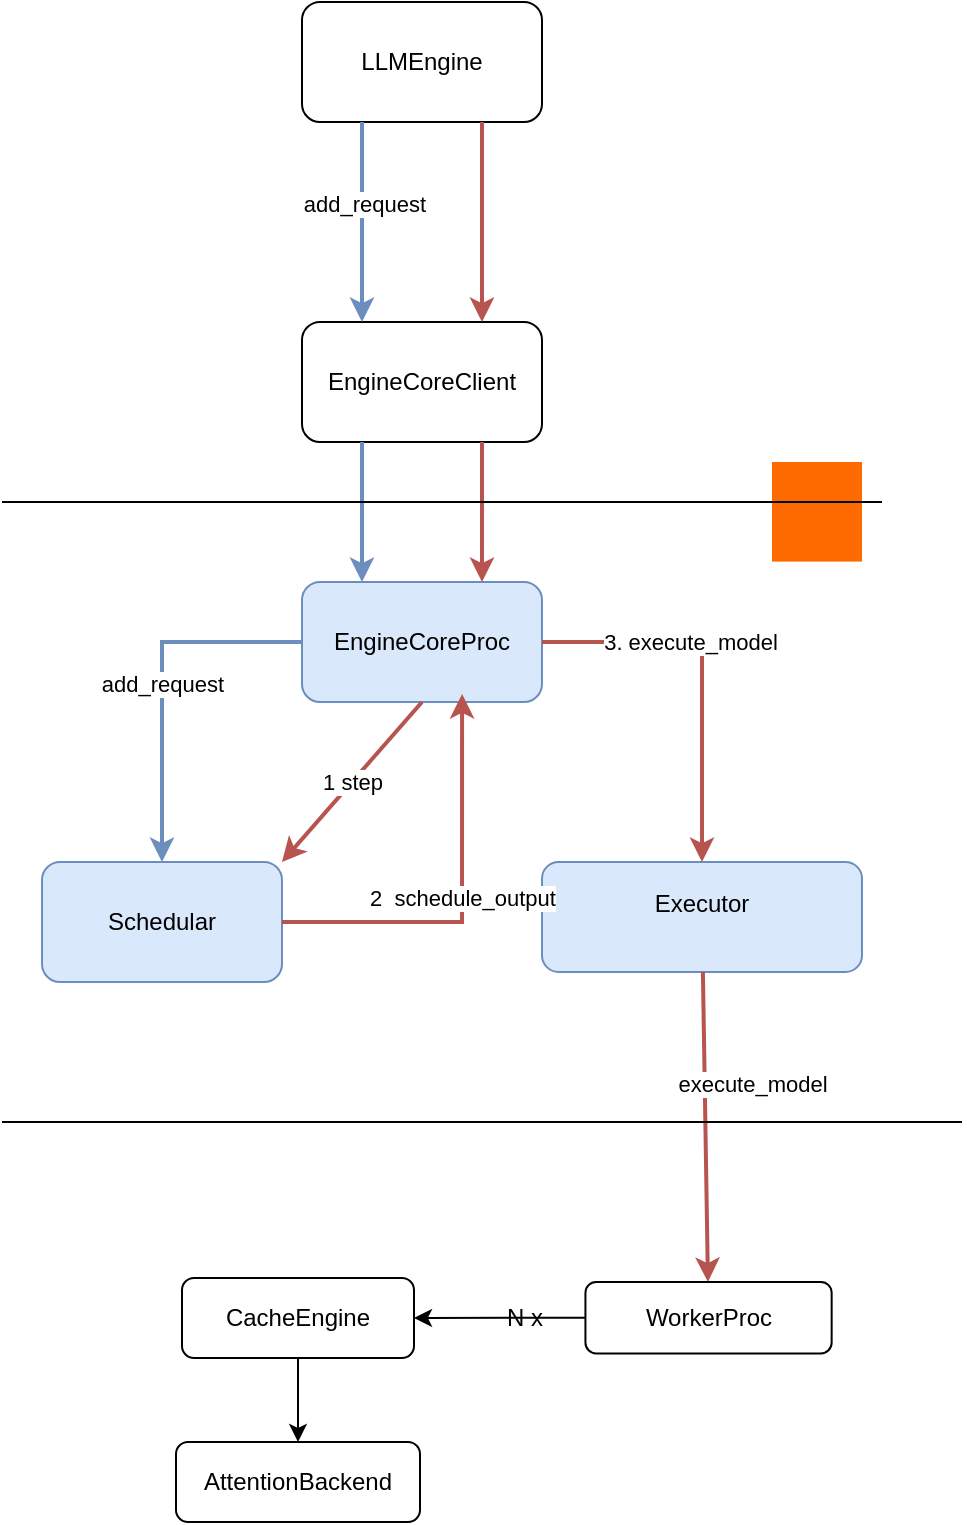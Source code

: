 <mxfile version="26.0.16" pages="2">
  <diagram id="apeP23jsynFM3OqLDiB0" name="architect">
    <mxGraphModel dx="1823" dy="751" grid="1" gridSize="10" guides="1" tooltips="1" connect="1" arrows="1" fold="1" page="1" pageScale="1" pageWidth="827" pageHeight="1169" math="0" shadow="0">
      <root>
        <mxCell id="0" />
        <mxCell id="1" parent="0" />
        <mxCell id="-815vCcFMifysQOW950K-1" value="LLMEngine" style="rounded=1;whiteSpace=wrap;html=1;" vertex="1" parent="1">
          <mxGeometry x="70" y="170" width="120" height="60" as="geometry" />
        </mxCell>
        <mxCell id="-815vCcFMifysQOW950K-2" value="EngineCoreClient" style="rounded=1;whiteSpace=wrap;html=1;" vertex="1" parent="1">
          <mxGeometry x="70" y="330" width="120" height="60" as="geometry" />
        </mxCell>
        <mxCell id="-815vCcFMifysQOW950K-3" value="EngineCoreProc" style="rounded=1;whiteSpace=wrap;html=1;fillColor=#dae8fc;strokeColor=#6c8ebf;" vertex="1" parent="1">
          <mxGeometry x="70" y="460" width="120" height="60" as="geometry" />
        </mxCell>
        <mxCell id="-815vCcFMifysQOW950K-4" value="Executor&lt;div&gt;&lt;br/&gt;&lt;/div&gt;" style="rounded=1;whiteSpace=wrap;html=1;fillColor=#dae8fc;strokeColor=#6c8ebf;" vertex="1" parent="1">
          <mxGeometry x="190" y="600" width="160" height="55" as="geometry" />
        </mxCell>
        <mxCell id="-815vCcFMifysQOW950K-5" value="Schedular" style="rounded=1;whiteSpace=wrap;html=1;fillColor=#dae8fc;strokeColor=#6c8ebf;" vertex="1" parent="1">
          <mxGeometry x="-60" y="600" width="120" height="60" as="geometry" />
        </mxCell>
        <mxCell id="-815vCcFMifysQOW950K-6" value="" style="endArrow=classic;html=1;rounded=0;strokeWidth=2;fillColor=#f8cecc;strokeColor=#b85450;" edge="1" parent="1" source="-815vCcFMifysQOW950K-3" target="-815vCcFMifysQOW950K-4">
          <mxGeometry width="50" height="50" relative="1" as="geometry">
            <mxPoint x="160" y="480" as="sourcePoint" />
            <mxPoint x="210" y="430" as="targetPoint" />
            <Array as="points">
              <mxPoint x="270" y="490" />
            </Array>
          </mxGeometry>
        </mxCell>
        <mxCell id="-815vCcFMifysQOW950K-36" value="3. execute_model" style="edgeLabel;html=1;align=center;verticalAlign=middle;resizable=0;points=[];" vertex="1" connectable="0" parent="-815vCcFMifysQOW950K-6">
          <mxGeometry x="-0.226" relative="1" as="geometry">
            <mxPoint as="offset" />
          </mxGeometry>
        </mxCell>
        <mxCell id="-815vCcFMifysQOW950K-14" value="" style="ellipse;whiteSpace=wrap;html=1;align=center;aspect=fixed;fillColor=none;strokeColor=none;resizable=0;perimeter=centerPerimeter;rotatable=0;allowArrows=0;points=[];outlineConnect=1;" vertex="1" parent="1">
          <mxGeometry x="180" y="340" width="10" height="10" as="geometry" />
        </mxCell>
        <mxCell id="-815vCcFMifysQOW950K-19" value="" style="endArrow=classic;html=1;rounded=0;fillColor=#dae8fc;strokeColor=#6c8ebf;strokeWidth=2;" edge="1" parent="1">
          <mxGeometry width="50" height="50" relative="1" as="geometry">
            <mxPoint x="100" y="390" as="sourcePoint" />
            <mxPoint x="100" y="460" as="targetPoint" />
          </mxGeometry>
        </mxCell>
        <mxCell id="-815vCcFMifysQOW950K-31" value="" style="endArrow=classic;html=1;rounded=0;strokeWidth=2;fillColor=#f8cecc;strokeColor=#b85450;" edge="1" parent="1" source="-815vCcFMifysQOW950K-4" target="-815vCcFMifysQOW950K-7">
          <mxGeometry width="50" height="50" relative="1" as="geometry">
            <mxPoint x="490" y="550" as="sourcePoint" />
            <mxPoint x="540" y="500" as="targetPoint" />
          </mxGeometry>
        </mxCell>
        <mxCell id="-815vCcFMifysQOW950K-33" value="execute_model" style="edgeLabel;html=1;align=center;verticalAlign=middle;resizable=0;points=[];" vertex="1" connectable="0" parent="-815vCcFMifysQOW950K-31">
          <mxGeometry x="-0.306" y="2" relative="1" as="geometry">
            <mxPoint x="21" y="2" as="offset" />
          </mxGeometry>
        </mxCell>
        <mxCell id="-815vCcFMifysQOW950K-34" value="2&amp;nbsp; schedule_output" style="endArrow=classic;html=1;rounded=0;fillColor=#f8cecc;strokeColor=#b85450;strokeWidth=2;entryX=0.667;entryY=0.933;entryDx=0;entryDy=0;entryPerimeter=0;exitX=1;exitY=0.5;exitDx=0;exitDy=0;" edge="1" parent="1" source="-815vCcFMifysQOW950K-5" target="-815vCcFMifysQOW950K-3">
          <mxGeometry x="-0.0" width="50" height="50" relative="1" as="geometry">
            <mxPoint x="110" y="640" as="sourcePoint" />
            <mxPoint x="160" y="590" as="targetPoint" />
            <Array as="points">
              <mxPoint x="150" y="630" />
            </Array>
            <mxPoint as="offset" />
          </mxGeometry>
        </mxCell>
        <mxCell id="-815vCcFMifysQOW950K-37" value="add_request" style="endArrow=classic;html=1;rounded=0;fillColor=#dae8fc;strokeColor=#6c8ebf;strokeWidth=2;" edge="1" parent="1" source="-815vCcFMifysQOW950K-3" target="-815vCcFMifysQOW950K-5">
          <mxGeometry x="0.008" width="50" height="50" relative="1" as="geometry">
            <mxPoint x="112" y="530" as="sourcePoint" />
            <mxPoint x="38" y="610" as="targetPoint" />
            <Array as="points">
              <mxPoint y="490" />
            </Array>
            <mxPoint as="offset" />
          </mxGeometry>
        </mxCell>
        <mxCell id="-815vCcFMifysQOW950K-41" value="" style="endArrow=classic;html=1;rounded=0;entryX=0.75;entryY=0;entryDx=0;entryDy=0;exitX=0.75;exitY=1;exitDx=0;exitDy=0;strokeWidth=2;fillColor=#f8cecc;strokeColor=#b85450;" edge="1" parent="1" source="-815vCcFMifysQOW950K-1" target="-815vCcFMifysQOW950K-2">
          <mxGeometry width="50" height="50" relative="1" as="geometry">
            <mxPoint x="150" y="240" as="sourcePoint" />
            <mxPoint x="150" y="330" as="targetPoint" />
          </mxGeometry>
        </mxCell>
        <mxCell id="-815vCcFMifysQOW950K-42" value="" style="endArrow=classic;html=1;rounded=0;fillColor=#dae8fc;strokeColor=#6c8ebf;strokeWidth=2;exitX=0.25;exitY=1;exitDx=0;exitDy=0;" edge="1" parent="1" source="-815vCcFMifysQOW950K-1">
          <mxGeometry width="50" height="50" relative="1" as="geometry">
            <mxPoint x="100" y="240" as="sourcePoint" />
            <mxPoint x="100" y="330" as="targetPoint" />
          </mxGeometry>
        </mxCell>
        <mxCell id="-815vCcFMifysQOW950K-43" value="add_request" style="edgeLabel;html=1;align=center;verticalAlign=middle;resizable=0;points=[];" vertex="1" connectable="0" parent="-815vCcFMifysQOW950K-42">
          <mxGeometry x="-0.178" y="1" relative="1" as="geometry">
            <mxPoint as="offset" />
          </mxGeometry>
        </mxCell>
        <mxCell id="-815vCcFMifysQOW950K-44" value="" style="endArrow=classic;html=1;rounded=0;entryX=0.75;entryY=0;entryDx=0;entryDy=0;exitX=0.75;exitY=1;exitDx=0;exitDy=0;strokeWidth=2;fillColor=#f8cecc;strokeColor=#b85450;" edge="1" parent="1" source="-815vCcFMifysQOW950K-2" target="-815vCcFMifysQOW950K-3">
          <mxGeometry width="50" height="50" relative="1" as="geometry">
            <mxPoint x="170" y="240" as="sourcePoint" />
            <mxPoint x="170" y="340" as="targetPoint" />
          </mxGeometry>
        </mxCell>
        <mxCell id="-815vCcFMifysQOW950K-45" value="1 step" style="endArrow=classic;html=1;rounded=0;entryX=1;entryY=0;entryDx=0;entryDy=0;exitX=0.5;exitY=1;exitDx=0;exitDy=0;strokeWidth=2;fillColor=#f8cecc;strokeColor=#b85450;" edge="1" parent="1" source="-815vCcFMifysQOW950K-3" target="-815vCcFMifysQOW950K-5">
          <mxGeometry x="-0.001" width="50" height="50" relative="1" as="geometry">
            <mxPoint x="170" y="400" as="sourcePoint" />
            <mxPoint x="170" y="470" as="targetPoint" />
            <Array as="points">
              <mxPoint x="60" y="600" />
            </Array>
            <mxPoint as="offset" />
          </mxGeometry>
        </mxCell>
        <mxCell id="qC5liSR3ymLznVQGO9pC-4" value="" style="points=[];aspect=fixed;html=1;align=center;shadow=0;dashed=0;fillColor=#FF6A00;strokeColor=none;shape=mxgraph.alibaba_cloud.mq_message_queue;" vertex="1" parent="1">
          <mxGeometry x="305" y="400" width="45" height="49.8" as="geometry" />
        </mxCell>
        <mxCell id="qC5liSR3ymLznVQGO9pC-5" value="" style="endArrow=none;html=1;rounded=0;" edge="1" parent="1">
          <mxGeometry width="50" height="50" relative="1" as="geometry">
            <mxPoint x="-80" y="420" as="sourcePoint" />
            <mxPoint x="360" y="420" as="targetPoint" />
          </mxGeometry>
        </mxCell>
        <mxCell id="qC5liSR3ymLznVQGO9pC-9" value="" style="endArrow=none;html=1;rounded=0;" edge="1" parent="1">
          <mxGeometry width="50" height="50" relative="1" as="geometry">
            <mxPoint x="-80" y="730" as="sourcePoint" />
            <mxPoint x="400" y="730" as="targetPoint" />
          </mxGeometry>
        </mxCell>
        <mxCell id="-815vCcFMifysQOW950K-7" value="WorkerProc&lt;span style=&quot;background-color: transparent; color: light-dark(rgb(0, 0, 0), rgb(255, 255, 255));&quot;&gt;&lt;br&gt;&lt;/span&gt;" style="rounded=1;whiteSpace=wrap;html=1;" vertex="1" parent="1">
          <mxGeometry x="211.72" y="809.997" width="123.103" height="35.714" as="geometry" />
        </mxCell>
        <mxCell id="-815vCcFMifysQOW950K-21" value="N x" style="text;html=1;align=center;verticalAlign=middle;whiteSpace=wrap;rounded=0;" vertex="1" parent="1">
          <mxGeometry x="160.004" y="817.14" width="43.448" height="21.429" as="geometry" />
        </mxCell>
        <mxCell id="qC5liSR3ymLznVQGO9pC-26" value="CacheEngine" style="rounded=1;whiteSpace=wrap;html=1;" vertex="1" parent="1">
          <mxGeometry x="10" y="808" width="116" height="40" as="geometry" />
        </mxCell>
        <mxCell id="qC5liSR3ymLznVQGO9pC-27" value="AttentionBackend" style="rounded=1;whiteSpace=wrap;html=1;" vertex="1" parent="1">
          <mxGeometry x="7" y="890" width="122" height="40" as="geometry" />
        </mxCell>
        <mxCell id="W34rZdxfHY8Wys5UKOFm-1" value="" style="endArrow=classic;html=1;rounded=0;" edge="1" parent="1" source="qC5liSR3ymLznVQGO9pC-26" target="qC5liSR3ymLznVQGO9pC-27">
          <mxGeometry width="50" height="50" relative="1" as="geometry">
            <mxPoint x="190" y="960" as="sourcePoint" />
            <mxPoint x="240" y="910" as="targetPoint" />
          </mxGeometry>
        </mxCell>
        <mxCell id="W34rZdxfHY8Wys5UKOFm-3" value="" style="endArrow=classic;html=1;rounded=0;" edge="1" parent="1" source="-815vCcFMifysQOW950K-7" target="qC5liSR3ymLznVQGO9pC-26">
          <mxGeometry width="50" height="50" relative="1" as="geometry">
            <mxPoint x="150" y="810" as="sourcePoint" />
            <mxPoint x="200" y="760" as="targetPoint" />
          </mxGeometry>
        </mxCell>
      </root>
    </mxGraphModel>
  </diagram>
  <diagram name="第 1 页" id="TIBVJPE8Si_duUqUehif">
    <mxGraphModel dx="1583" dy="751" grid="1" gridSize="10" guides="1" tooltips="1" connect="1" arrows="1" fold="1" page="1" pageScale="1" pageWidth="827" pageHeight="1169" math="0" shadow="0">
      <root>
        <mxCell id="0" />
        <mxCell id="1" parent="0" />
        <mxCell id="F7sLPCdQz_H2dGt5RqWD-3" style="edgeStyle=orthogonalEdgeStyle;rounded=0;orthogonalLoop=1;jettySize=auto;html=1;" edge="1" parent="1" source="F7sLPCdQz_H2dGt5RqWD-1" target="F7sLPCdQz_H2dGt5RqWD-2">
          <mxGeometry relative="1" as="geometry" />
        </mxCell>
        <mxCell id="F7sLPCdQz_H2dGt5RqWD-1" value="llm_engine" style="rounded=1;whiteSpace=wrap;html=1;fillColor=#d5e8d4;strokeColor=#82b366;" vertex="1" parent="1">
          <mxGeometry x="-30" y="260" width="120" height="60" as="geometry" />
        </mxCell>
        <mxCell id="F7sLPCdQz_H2dGt5RqWD-2" value="mp_client" style="rounded=1;whiteSpace=wrap;html=1;fillColor=#d5e8d4;strokeColor=#82b366;" vertex="1" parent="1">
          <mxGeometry x="160" y="260" width="120" height="60" as="geometry" />
        </mxCell>
        <mxCell id="F7sLPCdQz_H2dGt5RqWD-4" value="EngineCoreProc" style="rounded=1;whiteSpace=wrap;html=1;labelPosition=center;verticalLabelPosition=bottom;align=center;verticalAlign=top;fillColor=#fff2cc;strokeColor=#d6b656;" vertex="1" parent="1">
          <mxGeometry x="540" y="180" width="780" height="220" as="geometry" />
        </mxCell>
        <mxCell id="F7sLPCdQz_H2dGt5RqWD-8" value="threading&lt;br&gt;（process_input_socket)" style="rounded=1;whiteSpace=wrap;html=1;" vertex="1" parent="1">
          <mxGeometry x="595" y="210" width="215" height="40" as="geometry" />
        </mxCell>
        <mxCell id="F7sLPCdQz_H2dGt5RqWD-9" value="threading&lt;br&gt;（&lt;span style=&quot;font-family: &amp;quot;JetBrains Mono&amp;quot;, monospace; font-size: 10.5pt; background-color: rgb(255, 255, 255); color: rgb(8, 8, 8);&quot;&gt;process_output_socket&lt;/span&gt;&lt;span style=&quot;background-color: transparent; color: light-dark(rgb(0, 0, 0), rgb(255, 255, 255));&quot;&gt;)&lt;/span&gt;" style="rounded=1;whiteSpace=wrap;html=1;" vertex="1" parent="1">
          <mxGeometry x="600" y="300" width="205" height="40" as="geometry" />
        </mxCell>
        <mxCell id="F7sLPCdQz_H2dGt5RqWD-12" value="" style="endArrow=classic;html=1;rounded=0;" edge="1" parent="1" source="F7sLPCdQz_H2dGt5RqWD-9" target="F7sLPCdQz_H2dGt5RqWD-16">
          <mxGeometry width="50" height="50" relative="1" as="geometry">
            <mxPoint x="390" y="450" as="sourcePoint" />
            <mxPoint x="470" y="330" as="targetPoint" />
          </mxGeometry>
        </mxCell>
        <mxCell id="F7sLPCdQz_H2dGt5RqWD-26" value="send output" style="edgeLabel;html=1;align=center;verticalAlign=middle;resizable=0;points=[];" vertex="1" connectable="0" parent="F7sLPCdQz_H2dGt5RqWD-12">
          <mxGeometry x="0.179" y="1" relative="1" as="geometry">
            <mxPoint y="-1" as="offset" />
          </mxGeometry>
        </mxCell>
        <mxCell id="F7sLPCdQz_H2dGt5RqWD-13" value="zmq" style="sketch=0;outlineConnect=0;fontColor=#232F3E;gradientColor=none;strokeColor=#232F3E;fillColor=#ffffff;dashed=0;verticalLabelPosition=bottom;verticalAlign=top;align=center;html=1;fontSize=12;fontStyle=0;aspect=fixed;shape=mxgraph.aws4.resourceIcon;resIcon=mxgraph.aws4.queue;" vertex="1" parent="1">
          <mxGeometry x="340" y="130" width="60" height="60" as="geometry" />
        </mxCell>
        <mxCell id="F7sLPCdQz_H2dGt5RqWD-14" value="" style="endArrow=classic;html=1;rounded=0;" edge="1" parent="1" source="F7sLPCdQz_H2dGt5RqWD-2" target="F7sLPCdQz_H2dGt5RqWD-13">
          <mxGeometry width="50" height="50" relative="1" as="geometry">
            <mxPoint x="280" y="190" as="sourcePoint" />
            <mxPoint x="330" y="140" as="targetPoint" />
          </mxGeometry>
        </mxCell>
        <mxCell id="F7sLPCdQz_H2dGt5RqWD-15" value="add_request" style="edgeLabel;html=1;align=center;verticalAlign=middle;resizable=0;points=[];" vertex="1" connectable="0" parent="F7sLPCdQz_H2dGt5RqWD-14">
          <mxGeometry x="-0.254" y="1" relative="1" as="geometry">
            <mxPoint as="offset" />
          </mxGeometry>
        </mxCell>
        <mxCell id="F7sLPCdQz_H2dGt5RqWD-16" value="output_socket" style="sketch=0;outlineConnect=0;fontColor=#232F3E;gradientColor=none;strokeColor=#232F3E;fillColor=#ffffff;dashed=0;verticalLabelPosition=bottom;verticalAlign=top;align=center;html=1;fontSize=12;fontStyle=0;aspect=fixed;shape=mxgraph.aws4.resourceIcon;resIcon=mxgraph.aws4.queue;" vertex="1" parent="1">
          <mxGeometry x="340" y="380" width="60" height="60" as="geometry" />
        </mxCell>
        <mxCell id="F7sLPCdQz_H2dGt5RqWD-17" value="" style="endArrow=classic;html=1;rounded=0;" edge="1" parent="1" source="F7sLPCdQz_H2dGt5RqWD-16" target="F7sLPCdQz_H2dGt5RqWD-2">
          <mxGeometry width="50" height="50" relative="1" as="geometry">
            <mxPoint x="261" y="270" as="sourcePoint" />
            <mxPoint x="250" y="420" as="targetPoint" />
          </mxGeometry>
        </mxCell>
        <mxCell id="F7sLPCdQz_H2dGt5RqWD-19" value="get_output" style="edgeLabel;html=1;align=center;verticalAlign=middle;resizable=0;points=[];" vertex="1" connectable="0" parent="F7sLPCdQz_H2dGt5RqWD-17">
          <mxGeometry x="-0.159" y="-1" relative="1" as="geometry">
            <mxPoint as="offset" />
          </mxGeometry>
        </mxCell>
        <mxCell id="F7sLPCdQz_H2dGt5RqWD-20" value="" style="endArrow=classic;html=1;rounded=0;" edge="1" parent="1" source="F7sLPCdQz_H2dGt5RqWD-13" target="F7sLPCdQz_H2dGt5RqWD-8">
          <mxGeometry width="50" height="50" relative="1" as="geometry">
            <mxPoint x="470" y="150" as="sourcePoint" />
            <mxPoint x="520" y="100" as="targetPoint" />
          </mxGeometry>
        </mxCell>
        <mxCell id="F7sLPCdQz_H2dGt5RqWD-21" value="decode request" style="edgeLabel;html=1;align=center;verticalAlign=middle;resizable=0;points=[];" vertex="1" connectable="0" parent="F7sLPCdQz_H2dGt5RqWD-20">
          <mxGeometry x="-0.279" y="-4" relative="1" as="geometry">
            <mxPoint as="offset" />
          </mxGeometry>
        </mxCell>
        <mxCell id="F7sLPCdQz_H2dGt5RqWD-22" value="input_queue" style="outlineConnect=0;dashed=0;verticalLabelPosition=bottom;verticalAlign=top;align=center;html=1;shape=mxgraph.aws3.queue;fillColor=#D9A741;gradientColor=none;" vertex="1" parent="1">
          <mxGeometry x="950" y="206" width="73.5" height="48" as="geometry" />
        </mxCell>
        <mxCell id="F7sLPCdQz_H2dGt5RqWD-23" value="add request" style="endArrow=classic;html=1;rounded=0;" edge="1" parent="1" source="F7sLPCdQz_H2dGt5RqWD-8" target="F7sLPCdQz_H2dGt5RqWD-22">
          <mxGeometry width="50" height="50" relative="1" as="geometry">
            <mxPoint x="870" y="260" as="sourcePoint" />
            <mxPoint x="920" y="210" as="targetPoint" />
            <mxPoint as="offset" />
          </mxGeometry>
        </mxCell>
        <mxCell id="F7sLPCdQz_H2dGt5RqWD-24" value="decode output" style="endArrow=classic;html=1;rounded=0;" edge="1" parent="1" source="F7sLPCdQz_H2dGt5RqWD-25" target="F7sLPCdQz_H2dGt5RqWD-9">
          <mxGeometry width="50" height="50" relative="1" as="geometry">
            <mxPoint x="820" y="240" as="sourcePoint" />
            <mxPoint x="930" y="240" as="targetPoint" />
            <mxPoint as="offset" />
          </mxGeometry>
        </mxCell>
        <mxCell id="F7sLPCdQz_H2dGt5RqWD-25" value="output_queue" style="outlineConnect=0;dashed=0;verticalLabelPosition=bottom;verticalAlign=top;align=center;html=1;shape=mxgraph.aws3.queue;fillColor=#D9A741;gradientColor=none;" vertex="1" parent="1">
          <mxGeometry x="950" y="310" width="73.5" height="48" as="geometry" />
        </mxCell>
        <mxCell id="F7sLPCdQz_H2dGt5RqWD-27" value="run_busy_loop" style="rounded=1;whiteSpace=wrap;html=1;" vertex="1" parent="1">
          <mxGeometry x="1160" y="250" width="120" height="60" as="geometry" />
        </mxCell>
        <mxCell id="F7sLPCdQz_H2dGt5RqWD-28" value="" style="endArrow=classic;html=1;rounded=0;" edge="1" parent="1" source="F7sLPCdQz_H2dGt5RqWD-22" target="F7sLPCdQz_H2dGt5RqWD-27">
          <mxGeometry width="50" height="50" relative="1" as="geometry">
            <mxPoint x="1110" y="260" as="sourcePoint" />
            <mxPoint x="1160" y="210" as="targetPoint" />
          </mxGeometry>
        </mxCell>
        <mxCell id="F7sLPCdQz_H2dGt5RqWD-29" value="poll request" style="edgeLabel;html=1;align=center;verticalAlign=middle;resizable=0;points=[];" vertex="1" connectable="0" parent="F7sLPCdQz_H2dGt5RqWD-28">
          <mxGeometry x="-0.111" y="-1" relative="1" as="geometry">
            <mxPoint as="offset" />
          </mxGeometry>
        </mxCell>
        <mxCell id="F7sLPCdQz_H2dGt5RqWD-30" value="" style="endArrow=classic;html=1;rounded=0;" edge="1" parent="1" source="F7sLPCdQz_H2dGt5RqWD-27" target="F7sLPCdQz_H2dGt5RqWD-25">
          <mxGeometry width="50" height="50" relative="1" as="geometry">
            <mxPoint x="1030" y="460" as="sourcePoint" />
            <mxPoint x="1080" y="410" as="targetPoint" />
          </mxGeometry>
        </mxCell>
        <mxCell id="F7sLPCdQz_H2dGt5RqWD-31" value="add output" style="edgeLabel;html=1;align=center;verticalAlign=middle;resizable=0;points=[];" vertex="1" connectable="0" parent="F7sLPCdQz_H2dGt5RqWD-30">
          <mxGeometry x="-0.206" y="1" relative="1" as="geometry">
            <mxPoint as="offset" />
          </mxGeometry>
        </mxCell>
        <mxCell id="F7sLPCdQz_H2dGt5RqWD-32" value="Schedular" style="rounded=1;whiteSpace=wrap;html=1;labelPosition=center;verticalLabelPosition=bottom;align=center;verticalAlign=top;" vertex="1" parent="1">
          <mxGeometry x="1095" y="505" width="245" height="80" as="geometry" />
        </mxCell>
        <mxCell id="F7sLPCdQz_H2dGt5RqWD-33" value="" style="endArrow=classic;html=1;rounded=0;entryX=0.5;entryY=0;entryDx=0;entryDy=0;entryPerimeter=0;" edge="1" parent="1" source="F7sLPCdQz_H2dGt5RqWD-27" target="F7sLPCdQz_H2dGt5RqWD-35">
          <mxGeometry width="50" height="50" relative="1" as="geometry">
            <mxPoint x="1310" y="440" as="sourcePoint" />
            <mxPoint x="1360" y="390" as="targetPoint" />
          </mxGeometry>
        </mxCell>
        <mxCell id="F7sLPCdQz_H2dGt5RqWD-34" value="1. add_request" style="edgeLabel;html=1;align=center;verticalAlign=middle;resizable=0;points=[];" vertex="1" connectable="0" parent="F7sLPCdQz_H2dGt5RqWD-33">
          <mxGeometry x="0.2" y="-1" relative="1" as="geometry">
            <mxPoint as="offset" />
          </mxGeometry>
        </mxCell>
        <mxCell id="F7sLPCdQz_H2dGt5RqWD-35" value="waiting" style="sketch=0;aspect=fixed;pointerEvents=1;shadow=0;dashed=0;html=1;strokeColor=none;labelPosition=center;verticalLabelPosition=bottom;verticalAlign=top;align=center;fillColor=#00188D;shape=mxgraph.azure.queue_generic" vertex="1" parent="1">
          <mxGeometry x="1195" y="510" width="50" height="15" as="geometry" />
        </mxCell>
        <mxCell id="F7sLPCdQz_H2dGt5RqWD-37" value="&lt;div style=&quot;background-color:#ffffff;color:#080808&quot;&gt;&lt;pre style=&quot;font-family:&#39;JetBrains Mono&#39;,monospace;font-size:10.5pt;&quot;&gt;MultiprocExecutor&lt;/pre&gt;&lt;/div&gt;" style="text;whiteSpace=wrap;html=1;" vertex="1" parent="1">
          <mxGeometry x="1370" y="70" width="180" height="70" as="geometry" />
        </mxCell>
      </root>
    </mxGraphModel>
  </diagram>
</mxfile>
